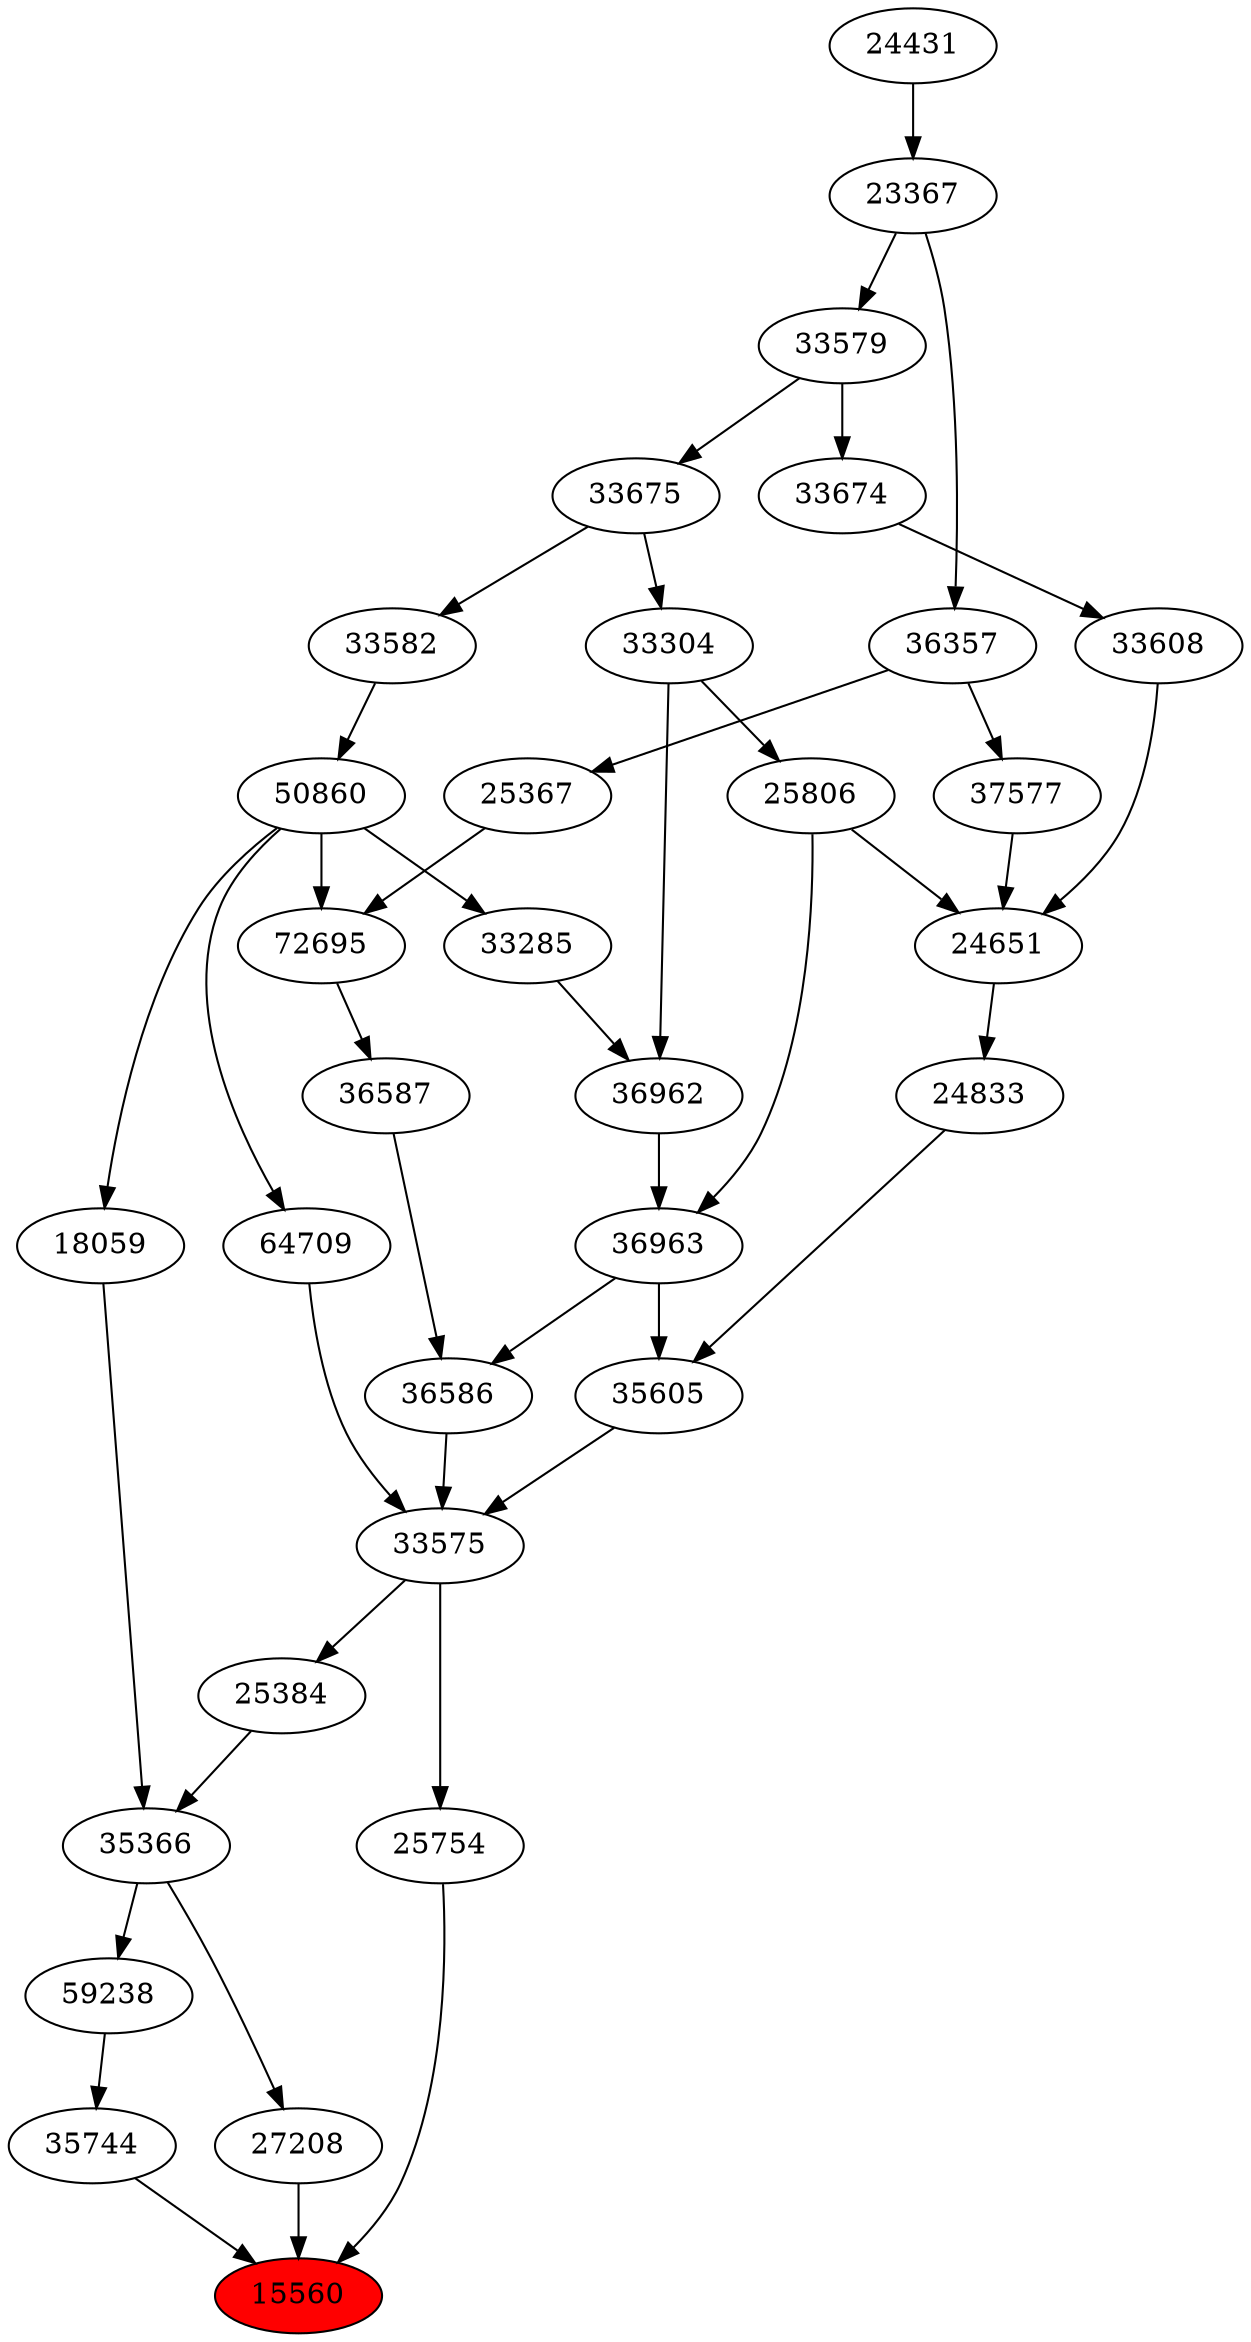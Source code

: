 strict digraph{ 
15560 [label="15560" fillcolor=red style=filled]
27208 -> 15560
35744 -> 15560
25754 -> 15560
27208 [label="27208"]
35366 -> 27208
35744 [label="35744"]
59238 -> 35744
25754 [label="25754"]
33575 -> 25754
35366 [label="35366"]
25384 -> 35366
18059 -> 35366
59238 [label="59238"]
35366 -> 59238
33575 [label="33575"]
36586 -> 33575
35605 -> 33575
64709 -> 33575
25384 [label="25384"]
33575 -> 25384
18059 [label="18059"]
50860 -> 18059
36586 [label="36586"]
36587 -> 36586
36963 -> 36586
35605 [label="35605"]
24833 -> 35605
36963 -> 35605
64709 [label="64709"]
50860 -> 64709
50860 [label="50860"]
33582 -> 50860
36587 [label="36587"]
72695 -> 36587
36963 [label="36963"]
36962 -> 36963
25806 -> 36963
24833 [label="24833"]
24651 -> 24833
33582 [label="33582"]
33675 -> 33582
72695 [label="72695"]
50860 -> 72695
25367 -> 72695
36962 [label="36962"]
33285 -> 36962
33304 -> 36962
25806 [label="25806"]
33304 -> 25806
24651 [label="24651"]
25806 -> 24651
33608 -> 24651
37577 -> 24651
33675 [label="33675"]
33579 -> 33675
25367 [label="25367"]
36357 -> 25367
33285 [label="33285"]
50860 -> 33285
33304 [label="33304"]
33675 -> 33304
33608 [label="33608"]
33674 -> 33608
37577 [label="37577"]
36357 -> 37577
33579 [label="33579"]
23367 -> 33579
36357 [label="36357"]
23367 -> 36357
33674 [label="33674"]
33579 -> 33674
23367 [label="23367"]
24431 -> 23367
24431 [label="24431"]
}